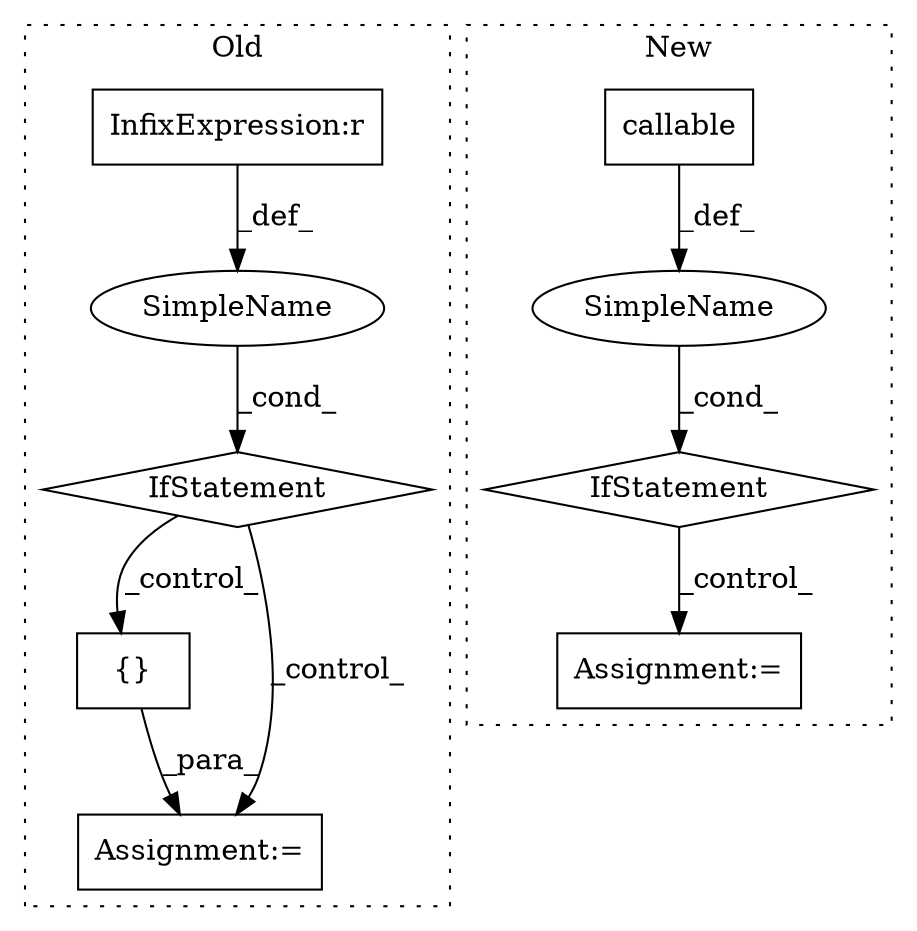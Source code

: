 digraph G {
subgraph cluster0 {
1 [label="{}" a="4" s="5346,5351" l="1,1" shape="box"];
4 [label="Assignment:=" a="7" s="5335" l="1" shape="box"];
5 [label="IfStatement" a="25" s="5299,5318" l="4,2" shape="diamond"];
8 [label="SimpleName" a="42" s="" l="" shape="ellipse"];
9 [label="InfixExpression:r" a="27" s="5310" l="4" shape="box"];
label = "Old";
style="dotted";
}
subgraph cluster1 {
2 [label="callable" a="32" s="6288,6298" l="9,1" shape="box"];
3 [label="IfStatement" a="25" s="6268,6299" l="4,2" shape="diamond"];
6 [label="SimpleName" a="42" s="" l="" shape="ellipse"];
7 [label="Assignment:=" a="7" s="6318" l="1" shape="box"];
label = "New";
style="dotted";
}
1 -> 4 [label="_para_"];
2 -> 6 [label="_def_"];
3 -> 7 [label="_control_"];
5 -> 1 [label="_control_"];
5 -> 4 [label="_control_"];
6 -> 3 [label="_cond_"];
8 -> 5 [label="_cond_"];
9 -> 8 [label="_def_"];
}